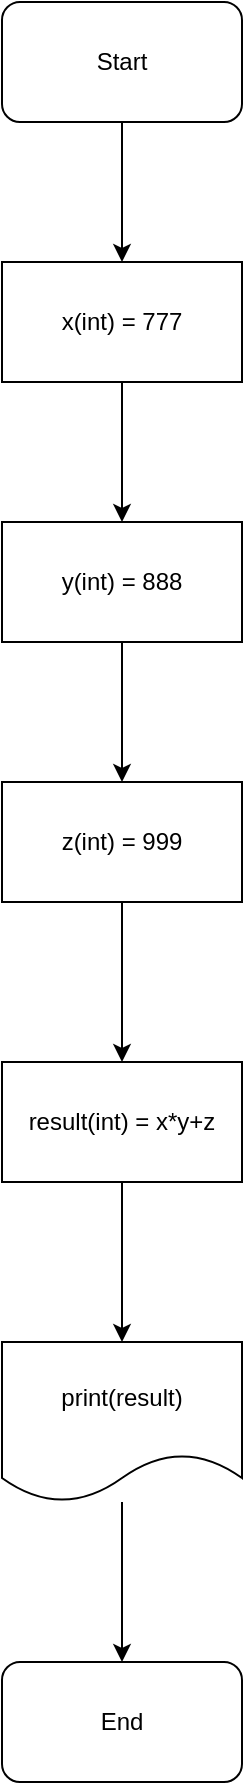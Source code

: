 <mxfile version="24.7.8">
  <diagram name="Page-1" id="lDnA1-wMoaRK79ipEAt8">
    <mxGraphModel dx="802" dy="943" grid="1" gridSize="10" guides="1" tooltips="1" connect="1" arrows="1" fold="1" page="1" pageScale="1" pageWidth="850" pageHeight="1100" math="0" shadow="0">
      <root>
        <mxCell id="0" />
        <mxCell id="1" parent="0" />
        <mxCell id="gLgYP-R_RoO9MK3A_b_7-1" value="End" style="rounded=1;whiteSpace=wrap;html=1;" vertex="1" parent="1">
          <mxGeometry x="290" y="840" width="120" height="60" as="geometry" />
        </mxCell>
        <mxCell id="gLgYP-R_RoO9MK3A_b_7-9" value="" style="edgeStyle=orthogonalEdgeStyle;rounded=0;orthogonalLoop=1;jettySize=auto;html=1;" edge="1" parent="1" source="gLgYP-R_RoO9MK3A_b_7-2" target="gLgYP-R_RoO9MK3A_b_7-3">
          <mxGeometry relative="1" as="geometry" />
        </mxCell>
        <mxCell id="gLgYP-R_RoO9MK3A_b_7-2" value="Start" style="rounded=1;whiteSpace=wrap;html=1;" vertex="1" parent="1">
          <mxGeometry x="290" y="10" width="120" height="60" as="geometry" />
        </mxCell>
        <mxCell id="gLgYP-R_RoO9MK3A_b_7-10" value="" style="edgeStyle=orthogonalEdgeStyle;rounded=0;orthogonalLoop=1;jettySize=auto;html=1;" edge="1" parent="1" source="gLgYP-R_RoO9MK3A_b_7-3" target="gLgYP-R_RoO9MK3A_b_7-4">
          <mxGeometry relative="1" as="geometry" />
        </mxCell>
        <mxCell id="gLgYP-R_RoO9MK3A_b_7-3" value="x(int) = 777" style="rounded=0;whiteSpace=wrap;html=1;" vertex="1" parent="1">
          <mxGeometry x="290" y="140" width="120" height="60" as="geometry" />
        </mxCell>
        <mxCell id="gLgYP-R_RoO9MK3A_b_7-11" value="" style="edgeStyle=orthogonalEdgeStyle;rounded=0;orthogonalLoop=1;jettySize=auto;html=1;" edge="1" parent="1" source="gLgYP-R_RoO9MK3A_b_7-4" target="gLgYP-R_RoO9MK3A_b_7-5">
          <mxGeometry relative="1" as="geometry" />
        </mxCell>
        <mxCell id="gLgYP-R_RoO9MK3A_b_7-4" value="y(int) = 888" style="rounded=0;whiteSpace=wrap;html=1;" vertex="1" parent="1">
          <mxGeometry x="290" y="270" width="120" height="60" as="geometry" />
        </mxCell>
        <mxCell id="gLgYP-R_RoO9MK3A_b_7-12" value="" style="edgeStyle=orthogonalEdgeStyle;rounded=0;orthogonalLoop=1;jettySize=auto;html=1;" edge="1" parent="1" source="gLgYP-R_RoO9MK3A_b_7-5" target="gLgYP-R_RoO9MK3A_b_7-7">
          <mxGeometry relative="1" as="geometry" />
        </mxCell>
        <mxCell id="gLgYP-R_RoO9MK3A_b_7-5" value="z(int) = 999" style="rounded=0;whiteSpace=wrap;html=1;" vertex="1" parent="1">
          <mxGeometry x="290" y="400" width="120" height="60" as="geometry" />
        </mxCell>
        <mxCell id="gLgYP-R_RoO9MK3A_b_7-13" value="" style="edgeStyle=orthogonalEdgeStyle;rounded=0;orthogonalLoop=1;jettySize=auto;html=1;" edge="1" parent="1" source="gLgYP-R_RoO9MK3A_b_7-7" target="gLgYP-R_RoO9MK3A_b_7-8">
          <mxGeometry relative="1" as="geometry" />
        </mxCell>
        <mxCell id="gLgYP-R_RoO9MK3A_b_7-7" value="result(int) = x*y+z" style="rounded=0;whiteSpace=wrap;html=1;" vertex="1" parent="1">
          <mxGeometry x="290" y="540" width="120" height="60" as="geometry" />
        </mxCell>
        <mxCell id="gLgYP-R_RoO9MK3A_b_7-14" value="" style="edgeStyle=orthogonalEdgeStyle;rounded=0;orthogonalLoop=1;jettySize=auto;html=1;" edge="1" parent="1" source="gLgYP-R_RoO9MK3A_b_7-8" target="gLgYP-R_RoO9MK3A_b_7-1">
          <mxGeometry relative="1" as="geometry" />
        </mxCell>
        <mxCell id="gLgYP-R_RoO9MK3A_b_7-8" value="print(result)" style="shape=document;whiteSpace=wrap;html=1;boundedLbl=1;" vertex="1" parent="1">
          <mxGeometry x="290" y="680" width="120" height="80" as="geometry" />
        </mxCell>
      </root>
    </mxGraphModel>
  </diagram>
</mxfile>
